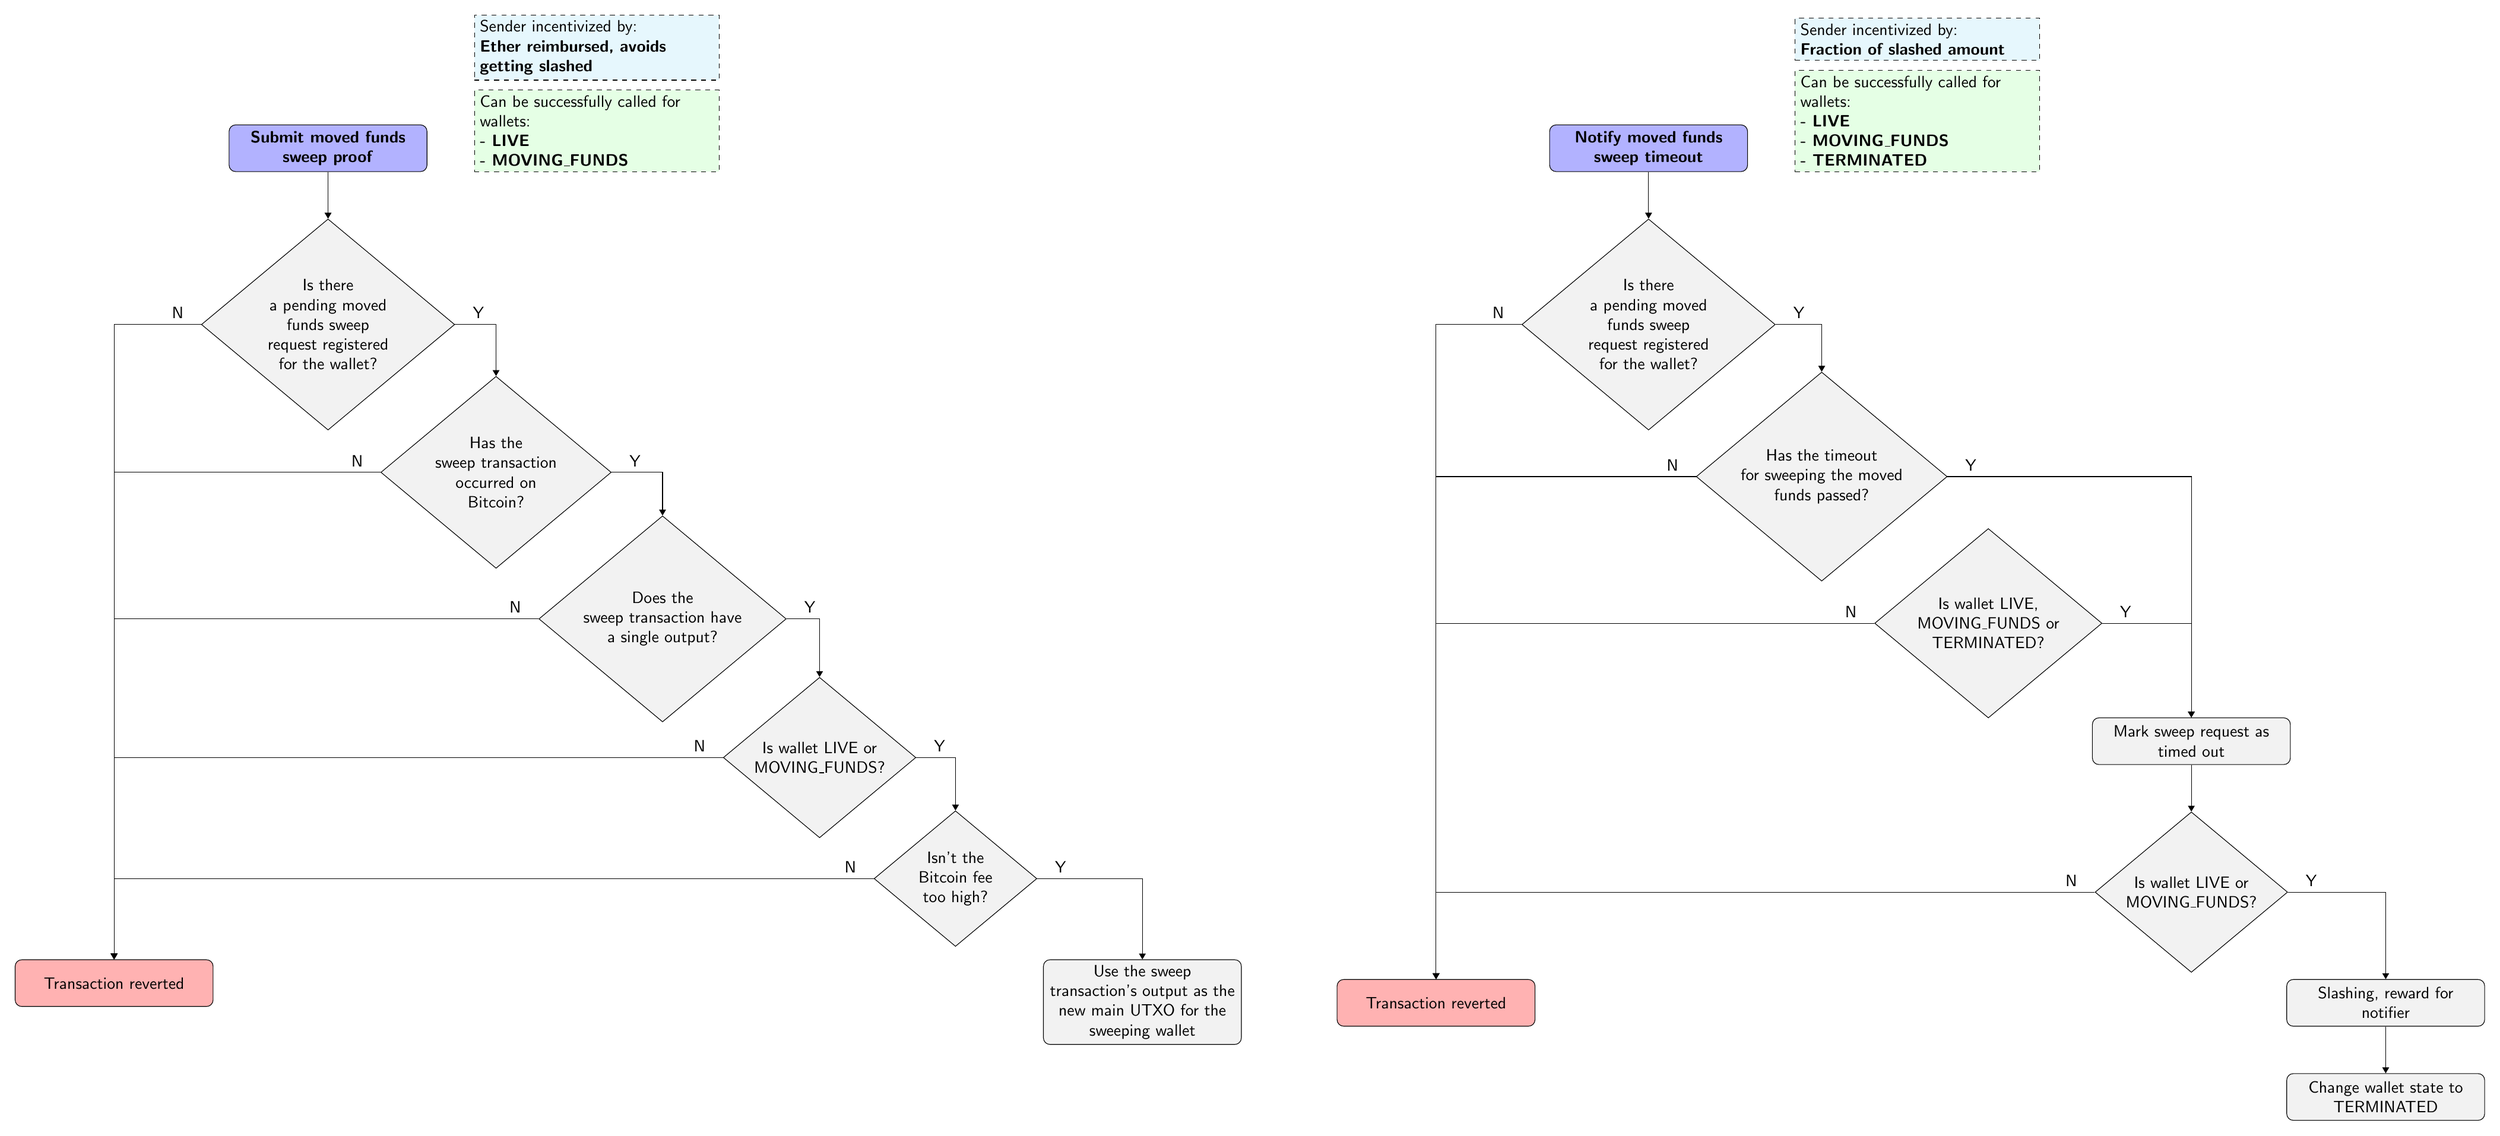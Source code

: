 % TIP: To generate `.pdf` file out of this `.tikz` file run:
% `pdflatex filename.tikz`.
% To install `pdflatex` on MacOS either run `brew install --cask mactex` (not
% recommended, downloads 4GB of data) or install `basictex` distribution plus
% needed packages (recommended, downloads only essential packages):
% ```
% brew install --cask basictex
% sudo tlmgr update --self
% sudo tlmgr install standalone
% sudo tlmgr install comment
% pdflatex <filename>.tikz
%```
% 
% To generate `.png` file out of `.pdf` on MacOS run:
% `convert -density 300 <filename>.pdf -resize 50% <filename>.png`.
% This requires installation of the `imagemagick` tool:
% `brew install imagemagick`.

\documentclass{standalone}%
\usepackage{tikz}%
\usetikzlibrary{positioning,shapes,arrows.meta,chains}%

% These commands are used to draw arrow labels
\newcommand{\yes}{node [auto, pos=0, xshift=5mm]{Y}}%
\newcommand{\no}{node [auto, swap, pos=0, xshift=-5mm]{N}}%

% We need layers to draw the background
\pgfdeclarelayer{background}%
\pgfsetlayers{background,main}%

\begin{document}%
\begin{tikzpicture}[
% Specify styles for nodes:
    base/.style = {rectangle, rounded corners, draw=black,
                   minimum width=4cm, minimum height=1cm,
                   text centered, text width=4cm, align=flush center},
   start/.style = {base, fill=blue!30},
  revert/.style = {base, fill=red!30},
  action/.style = {base, fill=black!5},
   check/.style = {diamond, aspect=1.2, draw=black, fill=black!5,
                   minimum width=1cm, align=center},
   note1/.style = {rectangle, draw, dashed, fill=green!10,
                   align=flush left, text width=5cm},
   note2/.style = {rectangle, draw, dashed, fill=cyan!10,
                   align=flush left, text width=5cm},
              > = Triangle,                  % defines the arrow tip style when `->` is used
           font = \sffamily,
]

% MOVED FUNDS SWEEP PROOF
% Nodes
\node[start]                                                       (mfsp_start)   {\textbf{Submit moved funds sweep proof}};
\node[check, below=of mfsp_start]                                  (mfsp_check1)  {Is there\\ a pending moved\\ funds sweep\\ request registered\\ for the wallet?};
\node[check, below right=of mfsp_check1]                           (mfsp_check2)  {Has the\\ sweep transaction\\ occurred on\\ Bitcoin?};
\node[check, below right=of mfsp_check2]                           (mfsp_check3)  {Does the\\ sweep transaction have\\ a single output?};
\node[check, below right=of mfsp_check3]                           (mfsp_check4)  {Is wallet LIVE or\\ MOVING\_FUNDS?};
\node[check, below right=of mfsp_check4]                           (mfsp_check5)  {Isn't the\\ Bitcoin fee\\ too high?}; 
\node[revert, below left=of mfsp_check5, xshift=-14cm]             (mfsp_revert1) {Transaction reverted};
\node[action, below right=of mfsp_check5]                          (mfsp_action1) {Use the sweep transaction's output as the new main UTXO for the sweeping wallet};
\node[note1, right=of mfsp_start.south east, anchor=south west]    (mfsp_note1)   {Can be successfully called for wallets:\\
                                                                                   \textbf{- LIVE\\
                                                                                   - MOVING\_FUNDS}};
\node[note2, above=of mfsp_note1.north, anchor=south, yshift=-8mm] (mfsp_note2)   {Sender incentivized by:\\ \textbf{Ether reimbursed, avoids getting slashed}};

% Arrows
\draw[->] (mfsp_start)   -- (mfsp_check1);
\draw[->] (mfsp_check1)  -| (mfsp_revert1) \no;
\draw[->] (mfsp_check1)  -| (mfsp_check2)  \yes;
\draw[->] (mfsp_check2)  -| (mfsp_revert1) \no;
\draw[->] (mfsp_check2)  -| (mfsp_check3)  \yes;
\draw[->] (mfsp_check3)  -| (mfsp_revert1) \no;
\draw[->] (mfsp_check3)  -| (mfsp_check4)  \yes;
\draw[->] (mfsp_check4)  -| (mfsp_revert1) \no;
\draw[->] (mfsp_check4)  -| (mfsp_check5)  \yes;
\draw[->] (mfsp_check5)  -| (mfsp_revert1) \no;
\draw[->] (mfsp_check5)  -| (mfsp_action1) \yes;


% MOVED FUNDS SWEEP TIMEOUT
% Nodes
\node[start, right=of mfsp_start, xshift=23cm]                    (mft_start)   {\textbf{Notify moved funds sweep timeout}};
\node[check, below=of mft_start]                                  (mft_check1)  {Is there\\ a pending moved\\ funds sweep\\ request registered\\ for the wallet?};
\node[check, below right=of mft_check1]                           (mft_check2)  {Has the timeout\\ for sweeping the moved\\ funds passed?};   
\node[check, below right=of mft_check2]                           (mft_check3)  {Is wallet LIVE,\\ MOVING\_FUNDS or\\ TERMINATED?};         
\node[action, below right=of mft_check3]                          (mft_action1) {Mark sweep request as timed out};
\node[check, below=of mft_action1]                                (mft_check4)  {Is wallet LIVE or\\ MOVING\_FUNDS?};   
\node[revert, below left=of mft_check4, xshift=-12cm]             (mft_revert1) {Transaction reverted};
\node[action, below right=of mft_check4]                          (mft_action2) {Slashing, reward for notifier};
\node[action, below=of mft_action2]                               (mft_action3) {Change wallet state to TERMINATED};
\node[note1, right=of mft_start.south east, anchor=south west]    (mft_note1)   {Can be successfully called for wallets:\\
                                                                                 \textbf{- LIVE\\
                                                                                 - MOVING\_FUNDS\\
                                                                                 - TERMINATED}};
\node[note2, above=of mft_note1.north, anchor=south, yshift=-8mm] (mft_note2)   {Sender incentivized by:\\ \textbf{Fraction of slashed amount}};

% Arrows
\draw[->] (mft_start)   -- (mft_check1);
\draw[->] (mft_check1)  -| (mft_revert1) \no;
\draw[->] (mft_check1)  -| (mft_check2)  \yes;
\draw[->] (mft_check2)  -| (mft_revert1) \no;
\draw[->] (mft_check2)  -| (mft_action1) \yes;
\draw[->] (mft_check3)  -| (mft_revert1) \no;
\draw[->] (mft_check3)  -| (mft_action1) \yes;
\draw[->] (mft_action1) -- (mft_check4);
\draw[->] (mft_check4)  -| (mft_revert1) \no;
\draw[->] (mft_check4)  -| (mft_action2) \yes;
\draw[->] (mft_action2) -- (mft_action3);


% BACKGROUND
% To draw the background behind the nodes and other objects we use pgf layers. 
% We calculate top left and bottom right corners position of current canvas and
% construct white background between those points expanded by some small amount.
% This gives us nice little margin around the diagram.

\begin{pgfonlayer}{background}
  \path (current bounding box.north west)+(-0.2,0.2) node (a) {};
  \path (current bounding box.south east)+(0.2,-0.2) node (b) {};
  \path[fill=white] (a) rectangle (b);
\end{pgfonlayer}

\end{tikzpicture}
\end{document}
